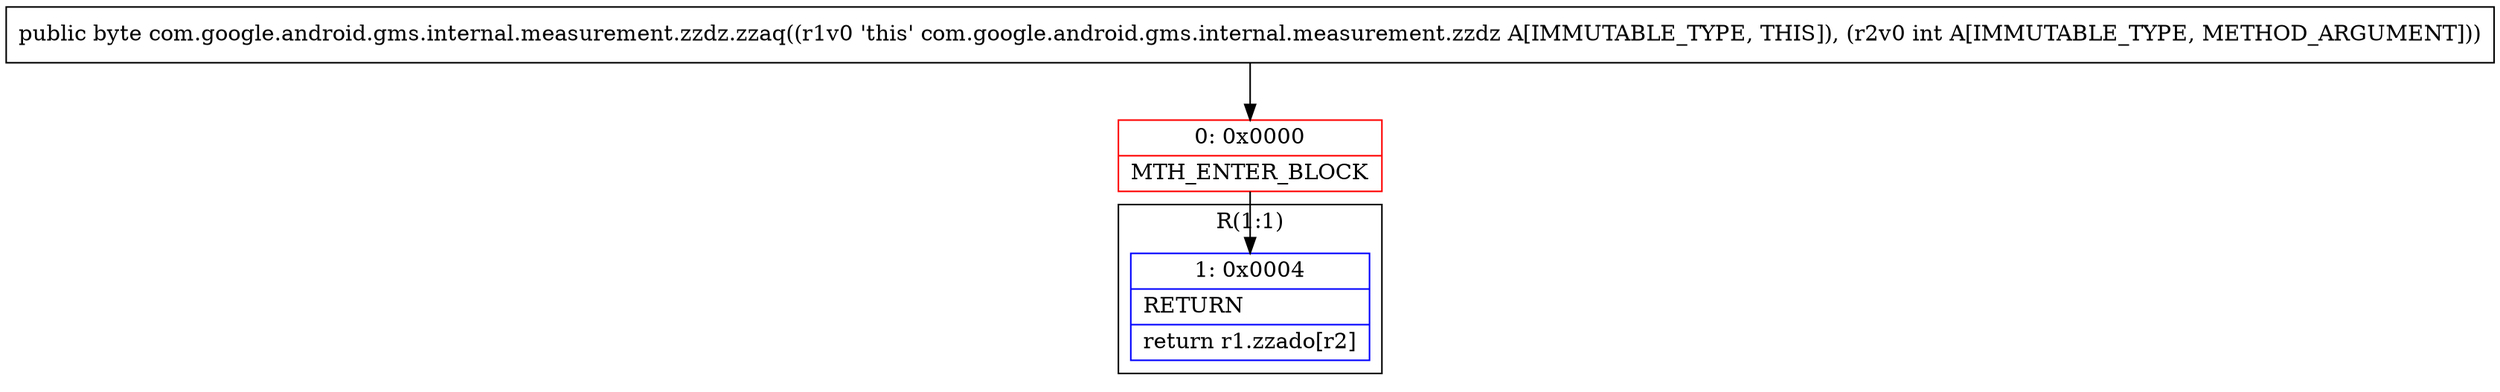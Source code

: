 digraph "CFG forcom.google.android.gms.internal.measurement.zzdz.zzaq(I)B" {
subgraph cluster_Region_1786027161 {
label = "R(1:1)";
node [shape=record,color=blue];
Node_1 [shape=record,label="{1\:\ 0x0004|RETURN\l|return r1.zzado[r2]\l}"];
}
Node_0 [shape=record,color=red,label="{0\:\ 0x0000|MTH_ENTER_BLOCK\l}"];
MethodNode[shape=record,label="{public byte com.google.android.gms.internal.measurement.zzdz.zzaq((r1v0 'this' com.google.android.gms.internal.measurement.zzdz A[IMMUTABLE_TYPE, THIS]), (r2v0 int A[IMMUTABLE_TYPE, METHOD_ARGUMENT])) }"];
MethodNode -> Node_0;
Node_0 -> Node_1;
}


